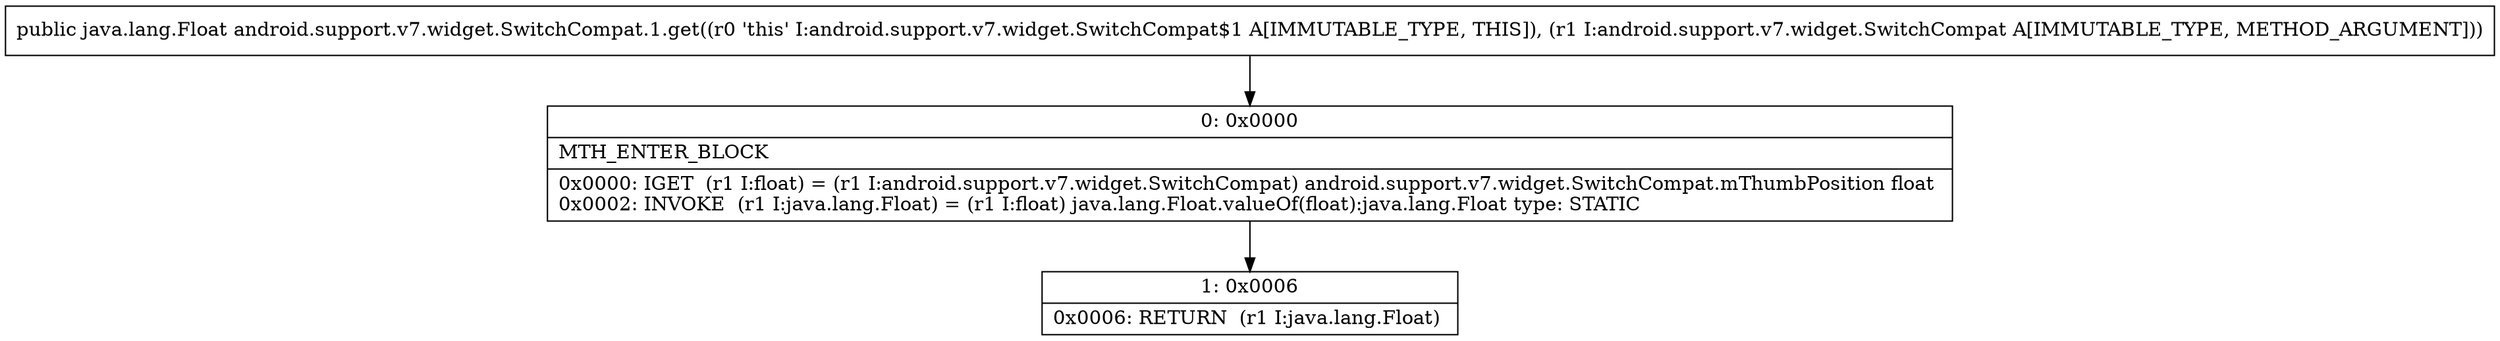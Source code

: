 digraph "CFG forandroid.support.v7.widget.SwitchCompat.1.get(Landroid\/support\/v7\/widget\/SwitchCompat;)Ljava\/lang\/Float;" {
Node_0 [shape=record,label="{0\:\ 0x0000|MTH_ENTER_BLOCK\l|0x0000: IGET  (r1 I:float) = (r1 I:android.support.v7.widget.SwitchCompat) android.support.v7.widget.SwitchCompat.mThumbPosition float \l0x0002: INVOKE  (r1 I:java.lang.Float) = (r1 I:float) java.lang.Float.valueOf(float):java.lang.Float type: STATIC \l}"];
Node_1 [shape=record,label="{1\:\ 0x0006|0x0006: RETURN  (r1 I:java.lang.Float) \l}"];
MethodNode[shape=record,label="{public java.lang.Float android.support.v7.widget.SwitchCompat.1.get((r0 'this' I:android.support.v7.widget.SwitchCompat$1 A[IMMUTABLE_TYPE, THIS]), (r1 I:android.support.v7.widget.SwitchCompat A[IMMUTABLE_TYPE, METHOD_ARGUMENT])) }"];
MethodNode -> Node_0;
Node_0 -> Node_1;
}

